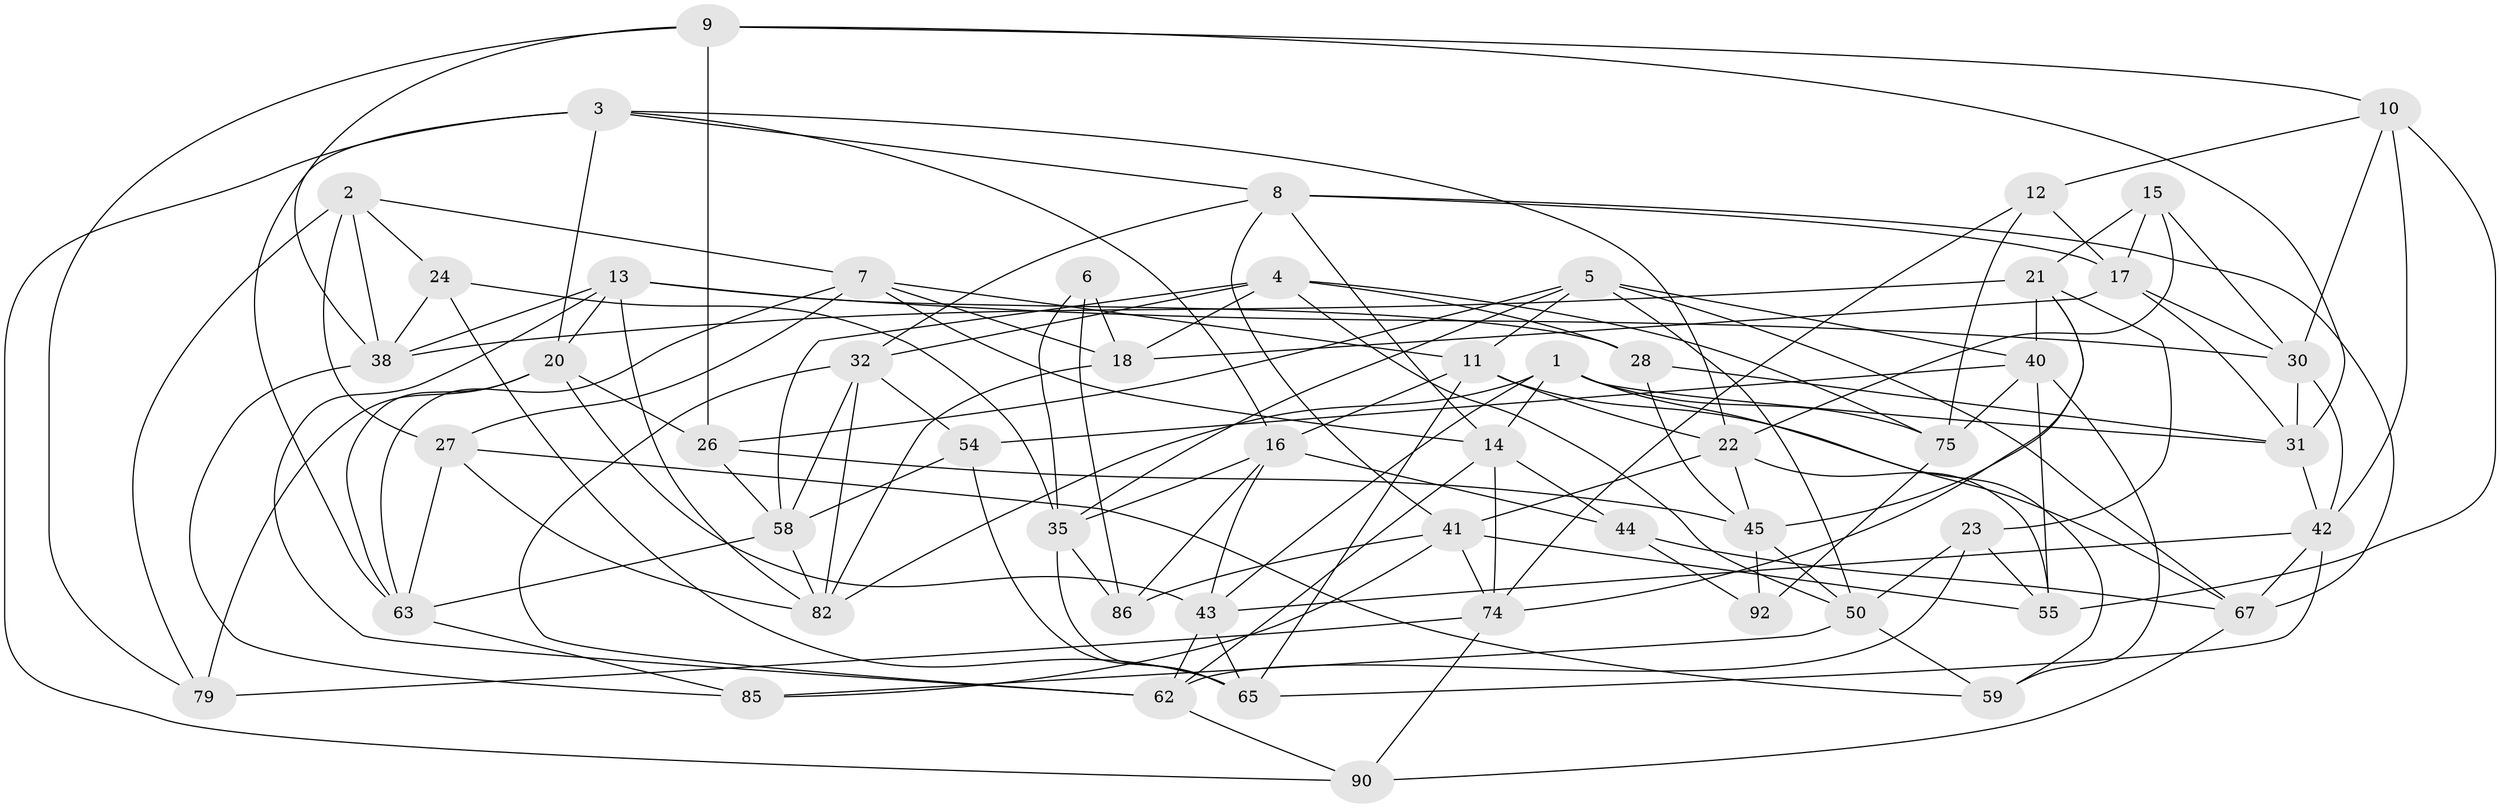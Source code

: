 // Generated by graph-tools (version 1.1) at 2025/52/02/27/25 19:52:31]
// undirected, 54 vertices, 143 edges
graph export_dot {
graph [start="1"]
  node [color=gray90,style=filled];
  1 [super="+47"];
  2 [super="+89"];
  3 [super="+46"];
  4 [super="+68"];
  5 [super="+19"];
  6;
  7 [super="+93"];
  8 [super="+70"];
  9 [super="+88"];
  10 [super="+51"];
  11 [super="+29"];
  12;
  13 [super="+83"];
  14 [super="+25"];
  15;
  16 [super="+73"];
  17 [super="+76"];
  18 [super="+34"];
  20 [super="+78"];
  21 [super="+33"];
  22 [super="+39"];
  23;
  24;
  26 [super="+71"];
  27 [super="+37"];
  28;
  30 [super="+48"];
  31 [super="+61"];
  32 [super="+53"];
  35 [super="+36"];
  38 [super="+64"];
  40 [super="+66"];
  41 [super="+52"];
  42 [super="+60"];
  43 [super="+49"];
  44;
  45 [super="+57"];
  50 [super="+80"];
  54;
  55 [super="+56"];
  58 [super="+72"];
  59;
  62 [super="+81"];
  63 [super="+69"];
  65 [super="+84"];
  67 [super="+91"];
  74 [super="+94"];
  75 [super="+77"];
  79;
  82 [super="+87"];
  85;
  86;
  90;
  92;
  1 -- 75;
  1 -- 14;
  1 -- 82;
  1 -- 43;
  1 -- 59;
  1 -- 31;
  2 -- 38;
  2 -- 79;
  2 -- 27 [weight=2];
  2 -- 24;
  2 -- 7;
  3 -- 8;
  3 -- 22;
  3 -- 16;
  3 -- 90;
  3 -- 63;
  3 -- 20;
  4 -- 32;
  4 -- 58;
  4 -- 28;
  4 -- 18;
  4 -- 50;
  4 -- 75;
  5 -- 67;
  5 -- 35;
  5 -- 50;
  5 -- 40;
  5 -- 26;
  5 -- 11;
  6 -- 86;
  6 -- 18 [weight=2];
  6 -- 35;
  7 -- 18;
  7 -- 63;
  7 -- 14;
  7 -- 11;
  7 -- 27;
  8 -- 14;
  8 -- 17;
  8 -- 41;
  8 -- 32;
  8 -- 67;
  9 -- 10;
  9 -- 26 [weight=2];
  9 -- 31;
  9 -- 38;
  9 -- 79;
  10 -- 30;
  10 -- 12;
  10 -- 42;
  10 -- 55 [weight=2];
  11 -- 22;
  11 -- 65;
  11 -- 67;
  11 -- 16;
  12 -- 74;
  12 -- 17;
  12 -- 75;
  13 -- 28;
  13 -- 82;
  13 -- 62;
  13 -- 20;
  13 -- 38;
  13 -- 30;
  14 -- 62;
  14 -- 44;
  14 -- 74;
  15 -- 21;
  15 -- 30;
  15 -- 22;
  15 -- 17;
  16 -- 86;
  16 -- 43;
  16 -- 35;
  16 -- 44;
  17 -- 30;
  17 -- 31;
  17 -- 18;
  18 -- 82;
  20 -- 43;
  20 -- 63;
  20 -- 26;
  20 -- 79;
  21 -- 23;
  21 -- 40;
  21 -- 74;
  21 -- 45;
  21 -- 38;
  22 -- 45;
  22 -- 55;
  22 -- 41;
  23 -- 62;
  23 -- 50;
  23 -- 55;
  24 -- 35;
  24 -- 65;
  24 -- 38;
  26 -- 45;
  26 -- 58;
  27 -- 59;
  27 -- 82;
  27 -- 63;
  28 -- 31;
  28 -- 45;
  30 -- 42;
  30 -- 31;
  31 -- 42;
  32 -- 58;
  32 -- 62;
  32 -- 82;
  32 -- 54;
  35 -- 86;
  35 -- 65;
  38 -- 85;
  40 -- 55;
  40 -- 59;
  40 -- 54;
  40 -- 75;
  41 -- 74;
  41 -- 85;
  41 -- 86;
  41 -- 55;
  42 -- 43;
  42 -- 65;
  42 -- 67;
  43 -- 65;
  43 -- 62;
  44 -- 92;
  44 -- 67;
  45 -- 92;
  45 -- 50;
  50 -- 85;
  50 -- 59;
  54 -- 65;
  54 -- 58;
  58 -- 82;
  58 -- 63;
  62 -- 90;
  63 -- 85;
  67 -- 90;
  74 -- 90;
  74 -- 79;
  75 -- 92 [weight=2];
}
